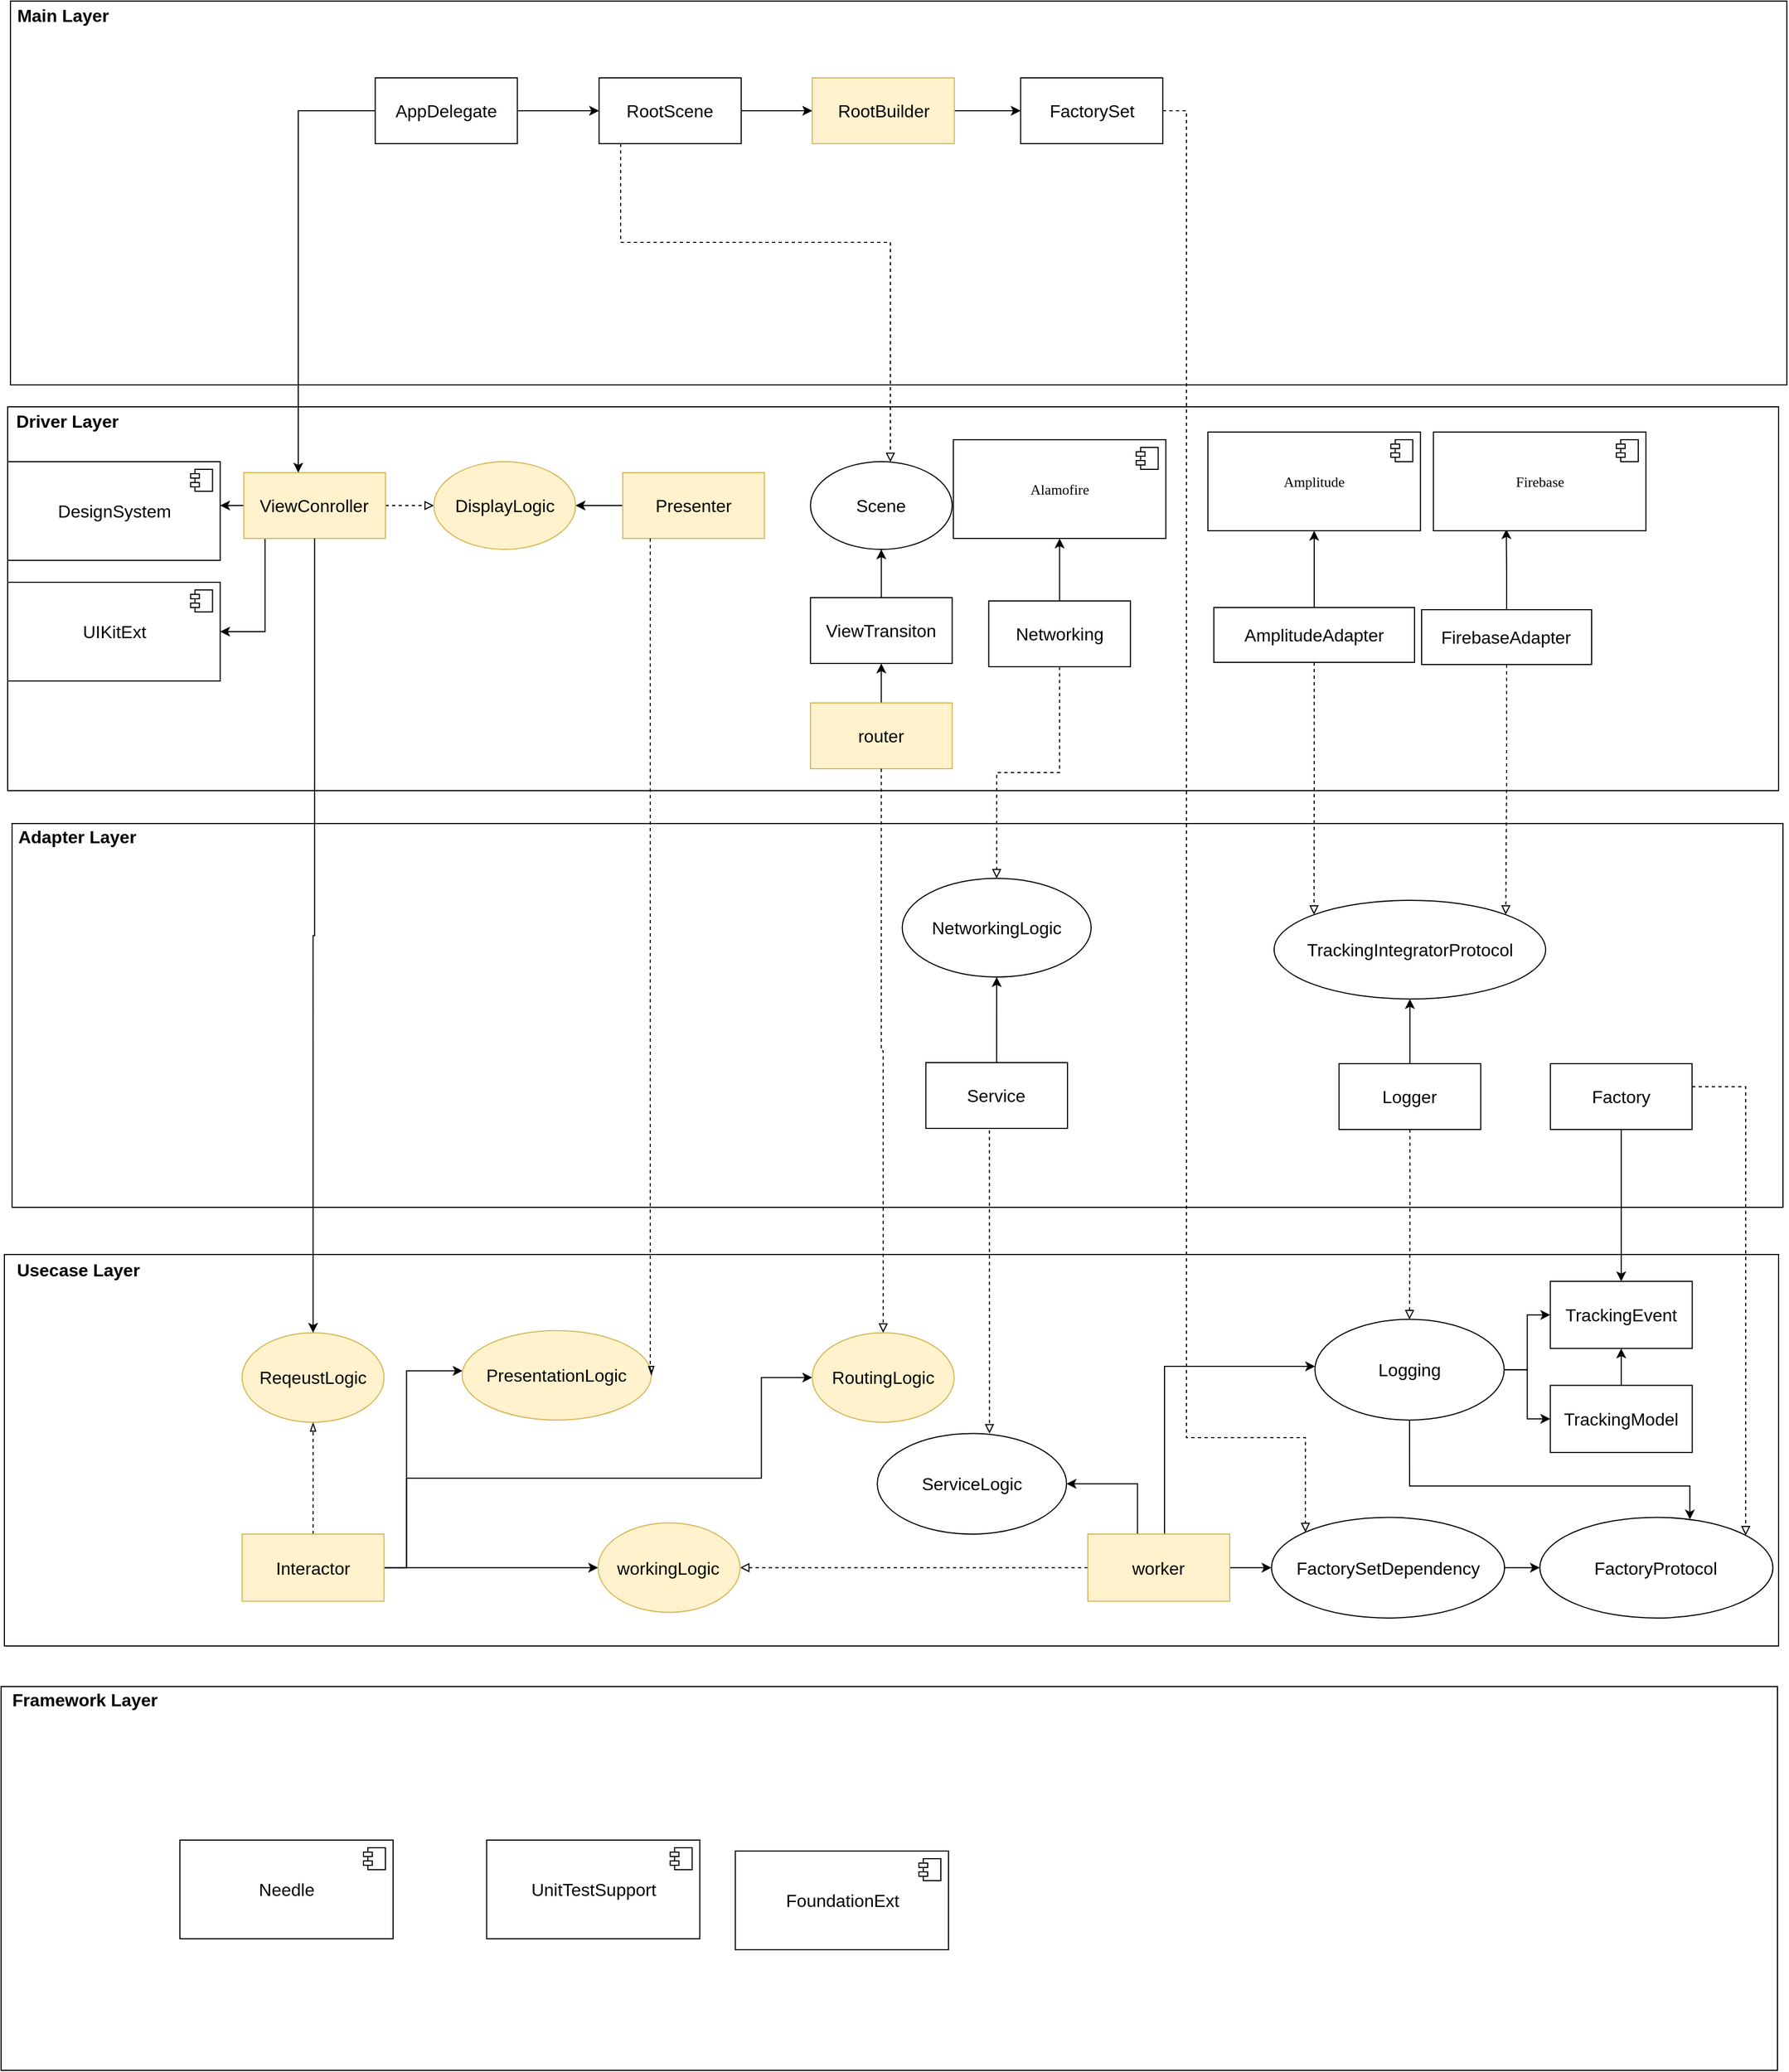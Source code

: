 <mxfile version="16.5.6" type="github">
  <diagram id="tFCrA8HCY2bKQqzYrnuj" name="모듈다이어그램">
    <mxGraphModel dx="1554" dy="914" grid="1" gridSize="10" guides="1" tooltips="1" connect="1" arrows="1" fold="1" page="1" pageScale="1" pageWidth="827" pageHeight="1169" math="0" shadow="0">
      <root>
        <mxCell id="0" />
        <mxCell id="1" parent="0" />
        <mxCell id="i3G74NsptF5IXXJmGlSM-5" value="" style="group" vertex="1" connectable="0" parent="1">
          <mxGeometry x="60" y="140" width="1620" height="350" as="geometry" />
        </mxCell>
        <mxCell id="i3G74NsptF5IXXJmGlSM-3" value="" style="whiteSpace=wrap;html=1;" vertex="1" parent="i3G74NsptF5IXXJmGlSM-5">
          <mxGeometry x="7.56" width="1620" height="350" as="geometry" />
        </mxCell>
        <mxCell id="i3G74NsptF5IXXJmGlSM-4" value="Main Layer" style="text;html=1;resizable=0;autosize=1;align=center;verticalAlign=middle;points=[];fillColor=none;strokeColor=none;rounded=0;fontStyle=1;fontSize=16;" vertex="1" parent="i3G74NsptF5IXXJmGlSM-5">
          <mxGeometry x="5.4" y="3" width="100" height="20" as="geometry" />
        </mxCell>
        <mxCell id="i3G74NsptF5IXXJmGlSM-92" style="edgeStyle=orthogonalEdgeStyle;rounded=0;orthogonalLoop=1;jettySize=auto;html=1;fontSize=16;" edge="1" parent="i3G74NsptF5IXXJmGlSM-5" source="i3G74NsptF5IXXJmGlSM-25" target="i3G74NsptF5IXXJmGlSM-90">
          <mxGeometry relative="1" as="geometry" />
        </mxCell>
        <mxCell id="i3G74NsptF5IXXJmGlSM-25" value="AppDelegate" style="rounded=0;whiteSpace=wrap;html=1;fontSize=16;" vertex="1" parent="i3G74NsptF5IXXJmGlSM-5">
          <mxGeometry x="340.2" y="70" width="129.6" height="60" as="geometry" />
        </mxCell>
        <mxCell id="i3G74NsptF5IXXJmGlSM-188" style="edgeStyle=orthogonalEdgeStyle;rounded=0;orthogonalLoop=1;jettySize=auto;html=1;fontSize=16;endArrow=classic;endFill=1;" edge="1" parent="i3G74NsptF5IXXJmGlSM-5" source="i3G74NsptF5IXXJmGlSM-26" target="i3G74NsptF5IXXJmGlSM-187">
          <mxGeometry relative="1" as="geometry" />
        </mxCell>
        <mxCell id="i3G74NsptF5IXXJmGlSM-26" value="RootBuilder" style="rounded=0;whiteSpace=wrap;html=1;fontSize=16;fillColor=#fff2cc;strokeColor=#d6b656;" vertex="1" parent="i3G74NsptF5IXXJmGlSM-5">
          <mxGeometry x="738.72" y="70" width="129.6" height="60" as="geometry" />
        </mxCell>
        <mxCell id="i3G74NsptF5IXXJmGlSM-94" style="edgeStyle=orthogonalEdgeStyle;rounded=0;orthogonalLoop=1;jettySize=auto;html=1;fontSize=16;" edge="1" parent="i3G74NsptF5IXXJmGlSM-5" source="i3G74NsptF5IXXJmGlSM-90" target="i3G74NsptF5IXXJmGlSM-26">
          <mxGeometry relative="1" as="geometry" />
        </mxCell>
        <mxCell id="i3G74NsptF5IXXJmGlSM-90" value="RootScene" style="rounded=0;whiteSpace=wrap;html=1;fontSize=16;" vertex="1" parent="i3G74NsptF5IXXJmGlSM-5">
          <mxGeometry x="544.32" y="70" width="129.6" height="60" as="geometry" />
        </mxCell>
        <mxCell id="i3G74NsptF5IXXJmGlSM-187" value="FactorySet" style="rounded=0;whiteSpace=wrap;html=1;fontSize=16;" vertex="1" parent="i3G74NsptF5IXXJmGlSM-5">
          <mxGeometry x="928.8" y="70" width="129.6" height="60" as="geometry" />
        </mxCell>
        <mxCell id="i3G74NsptF5IXXJmGlSM-6" value="" style="group" vertex="1" connectable="0" parent="1">
          <mxGeometry x="59" y="1677" width="1620" height="350" as="geometry" />
        </mxCell>
        <mxCell id="i3G74NsptF5IXXJmGlSM-7" value="" style="whiteSpace=wrap;html=1;" vertex="1" parent="i3G74NsptF5IXXJmGlSM-6">
          <mxGeometry width="1620" height="350" as="geometry" />
        </mxCell>
        <mxCell id="i3G74NsptF5IXXJmGlSM-8" value="&lt;b&gt;&lt;font style=&quot;font-size: 16px&quot;&gt;Framework Layer&lt;/font&gt;&lt;/b&gt;" style="text;html=1;resizable=0;autosize=1;align=center;verticalAlign=middle;points=[];fillColor=none;strokeColor=none;rounded=0;" vertex="1" parent="i3G74NsptF5IXXJmGlSM-6">
          <mxGeometry x="1.08" y="2" width="150" height="20" as="geometry" />
        </mxCell>
        <mxCell id="i3G74NsptF5IXXJmGlSM-39" value="Needle" style="html=1;dropTarget=0;fontSize=16;" vertex="1" parent="i3G74NsptF5IXXJmGlSM-6">
          <mxGeometry x="163.08" y="140" width="194.4" height="90" as="geometry" />
        </mxCell>
        <mxCell id="i3G74NsptF5IXXJmGlSM-40" value="" style="shape=module;jettyWidth=8;jettyHeight=4;fontSize=16;" vertex="1" parent="i3G74NsptF5IXXJmGlSM-39">
          <mxGeometry x="1" width="20" height="20" relative="1" as="geometry">
            <mxPoint x="-27" y="7" as="offset" />
          </mxGeometry>
        </mxCell>
        <mxCell id="i3G74NsptF5IXXJmGlSM-41" value="UnitTestSupport" style="html=1;dropTarget=0;fontSize=16;" vertex="1" parent="i3G74NsptF5IXXJmGlSM-6">
          <mxGeometry x="442.8" y="140" width="194.4" height="90" as="geometry" />
        </mxCell>
        <mxCell id="i3G74NsptF5IXXJmGlSM-42" value="" style="shape=module;jettyWidth=8;jettyHeight=4;fontSize=16;" vertex="1" parent="i3G74NsptF5IXXJmGlSM-41">
          <mxGeometry x="1" width="20" height="20" relative="1" as="geometry">
            <mxPoint x="-27" y="7" as="offset" />
          </mxGeometry>
        </mxCell>
        <mxCell id="i3G74NsptF5IXXJmGlSM-51" value="FoundationExt" style="html=1;dropTarget=0;fontSize=16;" vertex="1" parent="i3G74NsptF5IXXJmGlSM-6">
          <mxGeometry x="669.6" y="150" width="194.4" height="90" as="geometry" />
        </mxCell>
        <mxCell id="i3G74NsptF5IXXJmGlSM-52" value="" style="shape=module;jettyWidth=8;jettyHeight=4;fontSize=16;" vertex="1" parent="i3G74NsptF5IXXJmGlSM-51">
          <mxGeometry x="1" width="20" height="20" relative="1" as="geometry">
            <mxPoint x="-27" y="7" as="offset" />
          </mxGeometry>
        </mxCell>
        <mxCell id="i3G74NsptF5IXXJmGlSM-12" value="" style="group" vertex="1" connectable="0" parent="1">
          <mxGeometry x="65" y="510" width="1615" height="350" as="geometry" />
        </mxCell>
        <mxCell id="i3G74NsptF5IXXJmGlSM-13" value="" style="whiteSpace=wrap;html=1;" vertex="1" parent="i3G74NsptF5IXXJmGlSM-12">
          <mxGeometry width="1615" height="350" as="geometry" />
        </mxCell>
        <mxCell id="i3G74NsptF5IXXJmGlSM-14" value="Driver Layer" style="text;html=1;resizable=0;autosize=1;align=center;verticalAlign=middle;points=[];fillColor=none;strokeColor=none;rounded=0;fontStyle=1;fontSize=16;" vertex="1" parent="i3G74NsptF5IXXJmGlSM-12">
          <mxGeometry x="-1.077" y="3" width="110" height="20" as="geometry" />
        </mxCell>
        <mxCell id="i3G74NsptF5IXXJmGlSM-96" style="edgeStyle=orthogonalEdgeStyle;rounded=0;orthogonalLoop=1;jettySize=auto;html=1;fontSize=16;dashed=1;endArrow=block;endFill=0;" edge="1" parent="i3G74NsptF5IXXJmGlSM-12" source="i3G74NsptF5IXXJmGlSM-27" target="i3G74NsptF5IXXJmGlSM-37">
          <mxGeometry relative="1" as="geometry" />
        </mxCell>
        <mxCell id="i3G74NsptF5IXXJmGlSM-103" style="edgeStyle=orthogonalEdgeStyle;rounded=0;orthogonalLoop=1;jettySize=auto;html=1;fontSize=16;endArrow=classic;endFill=1;" edge="1" parent="i3G74NsptF5IXXJmGlSM-12" source="i3G74NsptF5IXXJmGlSM-27" target="i3G74NsptF5IXXJmGlSM-53">
          <mxGeometry relative="1" as="geometry">
            <Array as="points">
              <mxPoint x="204.567" y="90" />
              <mxPoint x="204.567" y="90" />
            </Array>
          </mxGeometry>
        </mxCell>
        <mxCell id="i3G74NsptF5IXXJmGlSM-104" style="edgeStyle=orthogonalEdgeStyle;rounded=0;orthogonalLoop=1;jettySize=auto;html=1;exitX=0.75;exitY=1;exitDx=0;exitDy=0;entryX=1;entryY=0.5;entryDx=0;entryDy=0;fontSize=16;endArrow=classic;endFill=1;" edge="1" parent="i3G74NsptF5IXXJmGlSM-12" source="i3G74NsptF5IXXJmGlSM-27" target="i3G74NsptF5IXXJmGlSM-88">
          <mxGeometry relative="1" as="geometry">
            <Array as="points">
              <mxPoint x="234.713" y="120" />
              <mxPoint x="234.713" y="205" />
            </Array>
          </mxGeometry>
        </mxCell>
        <mxCell id="i3G74NsptF5IXXJmGlSM-27" value="ViewConroller" style="rounded=0;whiteSpace=wrap;html=1;fontSize=16;fillColor=#fff2cc;strokeColor=#d6b656;" vertex="1" parent="i3G74NsptF5IXXJmGlSM-12">
          <mxGeometry x="215.333" y="60" width="129.2" height="60" as="geometry" />
        </mxCell>
        <mxCell id="i3G74NsptF5IXXJmGlSM-98" style="edgeStyle=orthogonalEdgeStyle;rounded=0;orthogonalLoop=1;jettySize=auto;html=1;fontSize=16;endArrow=classic;endFill=1;" edge="1" parent="i3G74NsptF5IXXJmGlSM-12" source="i3G74NsptF5IXXJmGlSM-28" target="i3G74NsptF5IXXJmGlSM-37">
          <mxGeometry relative="1" as="geometry" />
        </mxCell>
        <mxCell id="i3G74NsptF5IXXJmGlSM-28" value="Presenter" style="rounded=0;whiteSpace=wrap;html=1;fontSize=16;fillColor=#fff2cc;strokeColor=#d6b656;" vertex="1" parent="i3G74NsptF5IXXJmGlSM-12">
          <mxGeometry x="560.943" y="60" width="129.2" height="60" as="geometry" />
        </mxCell>
        <mxCell id="i3G74NsptF5IXXJmGlSM-101" style="edgeStyle=orthogonalEdgeStyle;rounded=0;orthogonalLoop=1;jettySize=auto;html=1;fontSize=16;endArrow=classic;endFill=1;" edge="1" parent="i3G74NsptF5IXXJmGlSM-12" source="i3G74NsptF5IXXJmGlSM-29" target="i3G74NsptF5IXXJmGlSM-30">
          <mxGeometry relative="1" as="geometry" />
        </mxCell>
        <mxCell id="i3G74NsptF5IXXJmGlSM-29" value="router" style="rounded=0;whiteSpace=wrap;html=1;fontSize=16;fillColor=#fff2cc;strokeColor=#d6b656;" vertex="1" parent="i3G74NsptF5IXXJmGlSM-12">
          <mxGeometry x="732.133" y="270" width="129.2" height="60" as="geometry" />
        </mxCell>
        <mxCell id="i3G74NsptF5IXXJmGlSM-102" style="edgeStyle=orthogonalEdgeStyle;rounded=0;orthogonalLoop=1;jettySize=auto;html=1;fontSize=16;endArrow=classic;endFill=1;" edge="1" parent="i3G74NsptF5IXXJmGlSM-12" source="i3G74NsptF5IXXJmGlSM-30" target="i3G74NsptF5IXXJmGlSM-31">
          <mxGeometry relative="1" as="geometry" />
        </mxCell>
        <mxCell id="i3G74NsptF5IXXJmGlSM-30" value="ViewTransiton" style="rounded=0;whiteSpace=wrap;html=1;fontSize=16;" vertex="1" parent="i3G74NsptF5IXXJmGlSM-12">
          <mxGeometry x="732.133" y="174" width="129.2" height="60" as="geometry" />
        </mxCell>
        <mxCell id="i3G74NsptF5IXXJmGlSM-31" value="Scene" style="ellipse;whiteSpace=wrap;html=1;fontSize=16;" vertex="1" parent="i3G74NsptF5IXXJmGlSM-12">
          <mxGeometry x="732.133" y="50" width="129.2" height="80" as="geometry" />
        </mxCell>
        <mxCell id="i3G74NsptF5IXXJmGlSM-37" value="DisplayLogic" style="ellipse;whiteSpace=wrap;html=1;fontSize=16;fillColor=#fff2cc;strokeColor=#d6b656;" vertex="1" parent="i3G74NsptF5IXXJmGlSM-12">
          <mxGeometry x="388.677" y="50" width="129.2" height="80" as="geometry" />
        </mxCell>
        <mxCell id="i3G74NsptF5IXXJmGlSM-53" value="DesignSystem" style="html=1;dropTarget=0;fontSize=16;" vertex="1" parent="i3G74NsptF5IXXJmGlSM-12">
          <mxGeometry y="50" width="193.8" height="90" as="geometry" />
        </mxCell>
        <mxCell id="i3G74NsptF5IXXJmGlSM-54" value="" style="shape=module;jettyWidth=8;jettyHeight=4;fontSize=16;" vertex="1" parent="i3G74NsptF5IXXJmGlSM-53">
          <mxGeometry x="1" width="20" height="20" relative="1" as="geometry">
            <mxPoint x="-27" y="7" as="offset" />
          </mxGeometry>
        </mxCell>
        <mxCell id="i3G74NsptF5IXXJmGlSM-145" value="" style="edgeStyle=orthogonalEdgeStyle;rounded=0;orthogonalLoop=1;jettySize=auto;html=1;fontSize=16;endArrow=classic;endFill=1;" edge="1" parent="i3G74NsptF5IXXJmGlSM-12" source="i3G74NsptF5IXXJmGlSM-55" target="i3G74NsptF5IXXJmGlSM-140">
          <mxGeometry relative="1" as="geometry" />
        </mxCell>
        <mxCell id="i3G74NsptF5IXXJmGlSM-55" value="AmplitudeAdapter" style="rounded=0;whiteSpace=wrap;html=1;fontSize=16;" vertex="1" parent="i3G74NsptF5IXXJmGlSM-12">
          <mxGeometry x="1099.97" y="183" width="183.033" height="50" as="geometry" />
        </mxCell>
        <mxCell id="i3G74NsptF5IXXJmGlSM-148" style="edgeStyle=orthogonalEdgeStyle;rounded=0;orthogonalLoop=1;jettySize=auto;html=1;entryX=0.343;entryY=0.984;entryDx=0;entryDy=0;entryPerimeter=0;fontSize=16;endArrow=classic;endFill=1;" edge="1" parent="i3G74NsptF5IXXJmGlSM-12" source="i3G74NsptF5IXXJmGlSM-56" target="i3G74NsptF5IXXJmGlSM-142">
          <mxGeometry relative="1" as="geometry" />
        </mxCell>
        <mxCell id="i3G74NsptF5IXXJmGlSM-56" value="FirebaseAdapter" style="rounded=0;whiteSpace=wrap;html=1;fontSize=16;" vertex="1" parent="i3G74NsptF5IXXJmGlSM-12">
          <mxGeometry x="1289.463" y="185" width="155.04" height="50" as="geometry" />
        </mxCell>
        <mxCell id="i3G74NsptF5IXXJmGlSM-88" value="UIKitExt" style="html=1;dropTarget=0;fontSize=16;" vertex="1" parent="i3G74NsptF5IXXJmGlSM-12">
          <mxGeometry y="160" width="193.8" height="90" as="geometry" />
        </mxCell>
        <mxCell id="i3G74NsptF5IXXJmGlSM-89" value="" style="shape=module;jettyWidth=8;jettyHeight=4;fontSize=16;" vertex="1" parent="i3G74NsptF5IXXJmGlSM-88">
          <mxGeometry x="1" width="20" height="20" relative="1" as="geometry">
            <mxPoint x="-27" y="7" as="offset" />
          </mxGeometry>
        </mxCell>
        <mxCell id="i3G74NsptF5IXXJmGlSM-140" value="&lt;p class=&quot;p1&quot; style=&quot;margin: 0px ; font-stretch: normal ; font-size: 13px ; line-height: normal ; font-family: &amp;#34;menlo&amp;#34; ; background-color: rgb(255 , 255 , 255)&quot;&gt;Amplitude&lt;/p&gt;" style="html=1;dropTarget=0;fontSize=16;" vertex="1" parent="i3G74NsptF5IXXJmGlSM-12">
          <mxGeometry x="1094.587" y="23" width="193.8" height="90" as="geometry" />
        </mxCell>
        <mxCell id="i3G74NsptF5IXXJmGlSM-141" value="" style="shape=module;jettyWidth=8;jettyHeight=4;fontSize=16;" vertex="1" parent="i3G74NsptF5IXXJmGlSM-140">
          <mxGeometry x="1" width="20" height="20" relative="1" as="geometry">
            <mxPoint x="-27" y="7" as="offset" />
          </mxGeometry>
        </mxCell>
        <mxCell id="i3G74NsptF5IXXJmGlSM-142" value="&lt;p class=&quot;p1&quot; style=&quot;margin: 0px ; font-stretch: normal ; font-size: 13px ; line-height: normal ; font-family: &amp;#34;menlo&amp;#34; ; background-color: rgb(255 , 255 , 255)&quot;&gt;Firebase&lt;/p&gt;" style="html=1;dropTarget=0;fontSize=16;" vertex="1" parent="i3G74NsptF5IXXJmGlSM-12">
          <mxGeometry x="1300.23" y="23" width="193.8" height="90" as="geometry" />
        </mxCell>
        <mxCell id="i3G74NsptF5IXXJmGlSM-143" value="" style="shape=module;jettyWidth=8;jettyHeight=4;fontSize=16;" vertex="1" parent="i3G74NsptF5IXXJmGlSM-142">
          <mxGeometry x="1" width="20" height="20" relative="1" as="geometry">
            <mxPoint x="-27" y="7" as="offset" />
          </mxGeometry>
        </mxCell>
        <mxCell id="i3G74NsptF5IXXJmGlSM-205" style="edgeStyle=orthogonalEdgeStyle;rounded=0;orthogonalLoop=1;jettySize=auto;html=1;fontSize=16;endArrow=classic;endFill=1;" edge="1" parent="i3G74NsptF5IXXJmGlSM-12" source="i3G74NsptF5IXXJmGlSM-201" target="i3G74NsptF5IXXJmGlSM-203">
          <mxGeometry relative="1" as="geometry" />
        </mxCell>
        <mxCell id="i3G74NsptF5IXXJmGlSM-201" value="Networking" style="rounded=0;whiteSpace=wrap;html=1;fontSize=16;" vertex="1" parent="i3G74NsptF5IXXJmGlSM-12">
          <mxGeometry x="894.71" y="177" width="129.2" height="60" as="geometry" />
        </mxCell>
        <mxCell id="i3G74NsptF5IXXJmGlSM-203" value="&lt;p class=&quot;p1&quot; style=&quot;margin: 0px ; font-stretch: normal ; font-size: 13px ; line-height: normal ; font-family: &amp;#34;menlo&amp;#34; ; background-color: rgb(255 , 255 , 255)&quot;&gt;Alamofire&lt;/p&gt;" style="html=1;dropTarget=0;fontSize=16;" vertex="1" parent="i3G74NsptF5IXXJmGlSM-12">
          <mxGeometry x="862.41" y="30" width="193.8" height="90" as="geometry" />
        </mxCell>
        <mxCell id="i3G74NsptF5IXXJmGlSM-204" value="" style="shape=module;jettyWidth=8;jettyHeight=4;fontSize=16;" vertex="1" parent="i3G74NsptF5IXXJmGlSM-203">
          <mxGeometry x="1" width="20" height="20" relative="1" as="geometry">
            <mxPoint x="-27" y="7" as="offset" />
          </mxGeometry>
        </mxCell>
        <mxCell id="i3G74NsptF5IXXJmGlSM-18" value="" style="group;dashed=1;" vertex="1" connectable="0" parent="1">
          <mxGeometry x="69" y="890" width="1615" height="350" as="geometry" />
        </mxCell>
        <mxCell id="i3G74NsptF5IXXJmGlSM-19" value="" style="whiteSpace=wrap;html=1;" vertex="1" parent="i3G74NsptF5IXXJmGlSM-18">
          <mxGeometry width="1615" height="350" as="geometry" />
        </mxCell>
        <mxCell id="i3G74NsptF5IXXJmGlSM-20" value="Adapter Layer" style="text;html=1;resizable=0;autosize=1;align=center;verticalAlign=middle;points=[];fillColor=none;strokeColor=none;rounded=0;fontStyle=1;fontSize=16;" vertex="1" parent="i3G74NsptF5IXXJmGlSM-18">
          <mxGeometry x="-1.077" y="2" width="120" height="20" as="geometry" />
        </mxCell>
        <mxCell id="i3G74NsptF5IXXJmGlSM-71" value="TrackingIntegratorProtocol" style="ellipse;whiteSpace=wrap;html=1;fontSize=16;" vertex="1" parent="i3G74NsptF5IXXJmGlSM-18">
          <mxGeometry x="1150.957" y="70" width="247.633" height="90" as="geometry" />
        </mxCell>
        <mxCell id="i3G74NsptF5IXXJmGlSM-135" style="edgeStyle=orthogonalEdgeStyle;rounded=0;orthogonalLoop=1;jettySize=auto;html=1;fontSize=16;endArrow=classic;endFill=1;" edge="1" parent="i3G74NsptF5IXXJmGlSM-18" source="i3G74NsptF5IXXJmGlSM-57" target="i3G74NsptF5IXXJmGlSM-71">
          <mxGeometry relative="1" as="geometry" />
        </mxCell>
        <mxCell id="i3G74NsptF5IXXJmGlSM-57" value="Logger" style="rounded=0;whiteSpace=wrap;html=1;fontSize=16;" vertex="1" parent="i3G74NsptF5IXXJmGlSM-18">
          <mxGeometry x="1210.173" y="219" width="129.2" height="60" as="geometry" />
        </mxCell>
        <mxCell id="i3G74NsptF5IXXJmGlSM-177" value="Factory" style="rounded=0;whiteSpace=wrap;html=1;fontSize=16;" vertex="1" parent="i3G74NsptF5IXXJmGlSM-18">
          <mxGeometry x="1402.897" y="219" width="129.2" height="60" as="geometry" />
        </mxCell>
        <mxCell id="i3G74NsptF5IXXJmGlSM-200" value="" style="edgeStyle=orthogonalEdgeStyle;rounded=0;orthogonalLoop=1;jettySize=auto;html=1;fontSize=16;endArrow=classic;endFill=1;" edge="1" parent="i3G74NsptF5IXXJmGlSM-18" source="i3G74NsptF5IXXJmGlSM-193" target="i3G74NsptF5IXXJmGlSM-199">
          <mxGeometry relative="1" as="geometry" />
        </mxCell>
        <mxCell id="i3G74NsptF5IXXJmGlSM-193" value="Service" style="rounded=0;whiteSpace=wrap;html=1;fontSize=16;" vertex="1" parent="i3G74NsptF5IXXJmGlSM-18">
          <mxGeometry x="833.34" y="218" width="129.2" height="60" as="geometry" />
        </mxCell>
        <mxCell id="i3G74NsptF5IXXJmGlSM-199" value="NetworkingLogic" style="ellipse;whiteSpace=wrap;html=1;fontSize=16;" vertex="1" parent="i3G74NsptF5IXXJmGlSM-18">
          <mxGeometry x="811.807" y="50" width="172.267" height="90" as="geometry" />
        </mxCell>
        <mxCell id="i3G74NsptF5IXXJmGlSM-21" value="" style="group" vertex="1" connectable="0" parent="1">
          <mxGeometry x="62" y="1283" width="1618" height="357" as="geometry" />
        </mxCell>
        <mxCell id="i3G74NsptF5IXXJmGlSM-22" value="" style="whiteSpace=wrap;html=1;" vertex="1" parent="i3G74NsptF5IXXJmGlSM-21">
          <mxGeometry width="1618.0" height="357" as="geometry" />
        </mxCell>
        <mxCell id="i3G74NsptF5IXXJmGlSM-23" value="&lt;b&gt;&lt;font style=&quot;font-size: 16px&quot;&gt;Usecase Layer&lt;/font&gt;&lt;/b&gt;" style="text;html=1;resizable=0;autosize=1;align=center;verticalAlign=middle;points=[];fillColor=none;strokeColor=none;rounded=0;" vertex="1" parent="i3G74NsptF5IXXJmGlSM-21">
          <mxGeometry x="1.606" y="4.08" width="130" height="20" as="geometry" />
        </mxCell>
        <mxCell id="i3G74NsptF5IXXJmGlSM-107" style="edgeStyle=orthogonalEdgeStyle;rounded=0;orthogonalLoop=1;jettySize=auto;html=1;dashed=1;fontSize=16;endArrow=blockThin;endFill=0;" edge="1" parent="i3G74NsptF5IXXJmGlSM-21" source="i3G74NsptF5IXXJmGlSM-32" target="i3G74NsptF5IXXJmGlSM-36">
          <mxGeometry relative="1" as="geometry" />
        </mxCell>
        <mxCell id="i3G74NsptF5IXXJmGlSM-108" style="edgeStyle=orthogonalEdgeStyle;rounded=0;orthogonalLoop=1;jettySize=auto;html=1;fontSize=16;endArrow=classic;endFill=1;" edge="1" parent="i3G74NsptF5IXXJmGlSM-21" source="i3G74NsptF5IXXJmGlSM-32" target="i3G74NsptF5IXXJmGlSM-35">
          <mxGeometry relative="1" as="geometry">
            <Array as="points">
              <mxPoint x="366.747" y="285.6" />
              <mxPoint x="366.747" y="106.08" />
            </Array>
          </mxGeometry>
        </mxCell>
        <mxCell id="i3G74NsptF5IXXJmGlSM-109" style="edgeStyle=orthogonalEdgeStyle;rounded=0;orthogonalLoop=1;jettySize=auto;html=1;entryX=0;entryY=0.5;entryDx=0;entryDy=0;fontSize=16;endArrow=classic;endFill=1;" edge="1" parent="i3G74NsptF5IXXJmGlSM-21" source="i3G74NsptF5IXXJmGlSM-32" target="i3G74NsptF5IXXJmGlSM-34">
          <mxGeometry relative="1" as="geometry" />
        </mxCell>
        <mxCell id="i3G74NsptF5IXXJmGlSM-128" style="edgeStyle=orthogonalEdgeStyle;rounded=0;orthogonalLoop=1;jettySize=auto;html=1;fontSize=16;endArrow=classic;endFill=1;" edge="1" parent="i3G74NsptF5IXXJmGlSM-21" source="i3G74NsptF5IXXJmGlSM-32" target="i3G74NsptF5IXXJmGlSM-126">
          <mxGeometry relative="1" as="geometry">
            <Array as="points">
              <mxPoint x="366.747" y="285.6" />
              <mxPoint x="366.747" y="204" />
              <mxPoint x="690.347" y="204" />
              <mxPoint x="690.347" y="112.2" />
            </Array>
          </mxGeometry>
        </mxCell>
        <mxCell id="i3G74NsptF5IXXJmGlSM-32" value="Interactor" style="rounded=0;whiteSpace=wrap;html=1;fontSize=16;fillColor=#fff2cc;strokeColor=#d6b656;" vertex="1" parent="i3G74NsptF5IXXJmGlSM-21">
          <mxGeometry x="216.812" y="255" width="129.44" height="61.2" as="geometry" />
        </mxCell>
        <mxCell id="i3G74NsptF5IXXJmGlSM-110" style="edgeStyle=orthogonalEdgeStyle;rounded=0;orthogonalLoop=1;jettySize=auto;html=1;fontSize=16;endArrow=block;endFill=0;dashed=1;" edge="1" parent="i3G74NsptF5IXXJmGlSM-21" source="i3G74NsptF5IXXJmGlSM-33" target="i3G74NsptF5IXXJmGlSM-34">
          <mxGeometry relative="1" as="geometry" />
        </mxCell>
        <mxCell id="i3G74NsptF5IXXJmGlSM-129" style="edgeStyle=orthogonalEdgeStyle;rounded=0;orthogonalLoop=1;jettySize=auto;html=1;fontSize=16;endArrow=classic;endFill=1;" edge="1" parent="i3G74NsptF5IXXJmGlSM-21" source="i3G74NsptF5IXXJmGlSM-33" target="i3G74NsptF5IXXJmGlSM-72">
          <mxGeometry relative="1" as="geometry">
            <Array as="points">
              <mxPoint x="1058" y="102" />
            </Array>
          </mxGeometry>
        </mxCell>
        <mxCell id="i3G74NsptF5IXXJmGlSM-173" style="edgeStyle=orthogonalEdgeStyle;rounded=0;orthogonalLoop=1;jettySize=auto;html=1;fontSize=16;endArrow=classic;endFill=1;" edge="1" parent="i3G74NsptF5IXXJmGlSM-21" source="i3G74NsptF5IXXJmGlSM-33" target="i3G74NsptF5IXXJmGlSM-171">
          <mxGeometry relative="1" as="geometry" />
        </mxCell>
        <mxCell id="i3G74NsptF5IXXJmGlSM-192" style="edgeStyle=orthogonalEdgeStyle;rounded=0;orthogonalLoop=1;jettySize=auto;html=1;fontSize=16;endArrow=classic;endFill=1;" edge="1" parent="i3G74NsptF5IXXJmGlSM-21" source="i3G74NsptF5IXXJmGlSM-33" target="i3G74NsptF5IXXJmGlSM-191">
          <mxGeometry relative="1" as="geometry">
            <Array as="points">
              <mxPoint x="1033.363" y="209.1" />
            </Array>
          </mxGeometry>
        </mxCell>
        <mxCell id="i3G74NsptF5IXXJmGlSM-33" value="worker" style="rounded=0;whiteSpace=wrap;html=1;fontSize=16;fillColor=#fff2cc;strokeColor=#d6b656;" vertex="1" parent="i3G74NsptF5IXXJmGlSM-21">
          <mxGeometry x="988.059" y="255" width="129.44" height="61.2" as="geometry" />
        </mxCell>
        <mxCell id="i3G74NsptF5IXXJmGlSM-34" value="workingLogic" style="ellipse;whiteSpace=wrap;html=1;fontSize=16;fillColor=#fff2cc;strokeColor=#d6b656;" vertex="1" parent="i3G74NsptF5IXXJmGlSM-21">
          <mxGeometry x="541.491" y="244.8" width="129.44" height="81.6" as="geometry" />
        </mxCell>
        <mxCell id="i3G74NsptF5IXXJmGlSM-35" value="PresentationLogic" style="ellipse;whiteSpace=wrap;html=1;fontSize=16;fillColor=#fff2cc;strokeColor=#d6b656;" vertex="1" parent="i3G74NsptF5IXXJmGlSM-21">
          <mxGeometry x="417.444" y="69.36" width="172.587" height="81.6" as="geometry" />
        </mxCell>
        <mxCell id="i3G74NsptF5IXXJmGlSM-36" value="ReqeustLogic" style="ellipse;whiteSpace=wrap;html=1;fontSize=16;fillColor=#fff2cc;strokeColor=#d6b656;" vertex="1" parent="i3G74NsptF5IXXJmGlSM-21">
          <mxGeometry x="216.812" y="71.4" width="129.44" height="81.6" as="geometry" />
        </mxCell>
        <mxCell id="i3G74NsptF5IXXJmGlSM-131" style="edgeStyle=orthogonalEdgeStyle;rounded=0;orthogonalLoop=1;jettySize=auto;html=1;fontSize=16;endArrow=classic;endFill=1;" edge="1" parent="i3G74NsptF5IXXJmGlSM-21" source="i3G74NsptF5IXXJmGlSM-72" target="i3G74NsptF5IXXJmGlSM-73">
          <mxGeometry relative="1" as="geometry" />
        </mxCell>
        <mxCell id="i3G74NsptF5IXXJmGlSM-133" style="edgeStyle=orthogonalEdgeStyle;rounded=0;orthogonalLoop=1;jettySize=auto;html=1;fontSize=16;endArrow=classic;endFill=1;" edge="1" parent="i3G74NsptF5IXXJmGlSM-21" source="i3G74NsptF5IXXJmGlSM-72" target="i3G74NsptF5IXXJmGlSM-74">
          <mxGeometry relative="1" as="geometry" />
        </mxCell>
        <mxCell id="i3G74NsptF5IXXJmGlSM-176" style="edgeStyle=orthogonalEdgeStyle;rounded=0;orthogonalLoop=1;jettySize=auto;html=1;fontSize=16;endArrow=classic;endFill=1;" edge="1" parent="i3G74NsptF5IXXJmGlSM-21" source="i3G74NsptF5IXXJmGlSM-72" target="i3G74NsptF5IXXJmGlSM-172">
          <mxGeometry relative="1" as="geometry">
            <Array as="points">
              <mxPoint x="1281.456" y="211.14" />
              <mxPoint x="1537.1" y="211.14" />
            </Array>
          </mxGeometry>
        </mxCell>
        <mxCell id="i3G74NsptF5IXXJmGlSM-72" value="Logging" style="ellipse;whiteSpace=wrap;html=1;fontSize=16;" vertex="1" parent="i3G74NsptF5IXXJmGlSM-21">
          <mxGeometry x="1195.163" y="59.16" width="172.587" height="91.8" as="geometry" />
        </mxCell>
        <mxCell id="i3G74NsptF5IXXJmGlSM-73" value="TrackingEvent" style="rounded=0;whiteSpace=wrap;html=1;fontSize=16;" vertex="1" parent="i3G74NsptF5IXXJmGlSM-21">
          <mxGeometry x="1409.817" y="24.48" width="129.44" height="61.2" as="geometry" />
        </mxCell>
        <mxCell id="i3G74NsptF5IXXJmGlSM-134" value="" style="edgeStyle=orthogonalEdgeStyle;rounded=0;orthogonalLoop=1;jettySize=auto;html=1;fontSize=16;endArrow=classic;endFill=1;" edge="1" parent="i3G74NsptF5IXXJmGlSM-21" source="i3G74NsptF5IXXJmGlSM-74" target="i3G74NsptF5IXXJmGlSM-73">
          <mxGeometry relative="1" as="geometry" />
        </mxCell>
        <mxCell id="i3G74NsptF5IXXJmGlSM-74" value="TrackingModel" style="rounded=0;whiteSpace=wrap;html=1;fontSize=16;" vertex="1" parent="i3G74NsptF5IXXJmGlSM-21">
          <mxGeometry x="1409.817" y="119.34" width="129.44" height="61.2" as="geometry" />
        </mxCell>
        <mxCell id="i3G74NsptF5IXXJmGlSM-126" value="RoutingLogic" style="ellipse;whiteSpace=wrap;html=1;fontSize=16;fillColor=#fff2cc;strokeColor=#d6b656;" vertex="1" parent="i3G74NsptF5IXXJmGlSM-21">
          <mxGeometry x="736.729" y="71.4" width="129.44" height="81.6" as="geometry" />
        </mxCell>
        <mxCell id="i3G74NsptF5IXXJmGlSM-174" style="edgeStyle=orthogonalEdgeStyle;rounded=0;orthogonalLoop=1;jettySize=auto;html=1;entryX=0;entryY=0.5;entryDx=0;entryDy=0;fontSize=16;endArrow=classic;endFill=1;" edge="1" parent="i3G74NsptF5IXXJmGlSM-21" source="i3G74NsptF5IXXJmGlSM-171" target="i3G74NsptF5IXXJmGlSM-172">
          <mxGeometry relative="1" as="geometry" />
        </mxCell>
        <mxCell id="i3G74NsptF5IXXJmGlSM-171" value="FactorySetDependency" style="ellipse;whiteSpace=wrap;html=1;fontSize=16;" vertex="1" parent="i3G74NsptF5IXXJmGlSM-21">
          <mxGeometry x="1155.589" y="239.7" width="212.497" height="91.8" as="geometry" />
        </mxCell>
        <mxCell id="i3G74NsptF5IXXJmGlSM-172" value="FactoryProtocol" style="ellipse;whiteSpace=wrap;html=1;fontSize=16;" vertex="1" parent="i3G74NsptF5IXXJmGlSM-21">
          <mxGeometry x="1400.312" y="239.7" width="212.497" height="91.8" as="geometry" />
        </mxCell>
        <mxCell id="i3G74NsptF5IXXJmGlSM-191" value="ServiceLogic" style="ellipse;whiteSpace=wrap;html=1;fontSize=16;" vertex="1" parent="i3G74NsptF5IXXJmGlSM-21">
          <mxGeometry x="796.056" y="163.2" width="172.587" height="91.8" as="geometry" />
        </mxCell>
        <mxCell id="i3G74NsptF5IXXJmGlSM-95" style="edgeStyle=orthogonalEdgeStyle;rounded=0;orthogonalLoop=1;jettySize=auto;html=1;fontSize=16;" edge="1" parent="1" source="i3G74NsptF5IXXJmGlSM-25" target="i3G74NsptF5IXXJmGlSM-27">
          <mxGeometry relative="1" as="geometry">
            <Array as="points">
              <mxPoint x="330" y="240" />
            </Array>
          </mxGeometry>
        </mxCell>
        <mxCell id="i3G74NsptF5IXXJmGlSM-100" style="edgeStyle=orthogonalEdgeStyle;rounded=0;orthogonalLoop=1;jettySize=auto;html=1;fontSize=16;endArrow=block;endFill=0;dashed=1;" edge="1" parent="1" source="i3G74NsptF5IXXJmGlSM-90" target="i3G74NsptF5IXXJmGlSM-31">
          <mxGeometry relative="1" as="geometry">
            <Array as="points">
              <mxPoint x="624" y="360" />
              <mxPoint x="870" y="360" />
            </Array>
          </mxGeometry>
        </mxCell>
        <mxCell id="i3G74NsptF5IXXJmGlSM-105" style="edgeStyle=orthogonalEdgeStyle;rounded=0;orthogonalLoop=1;jettySize=auto;html=1;entryX=1;entryY=0.5;entryDx=0;entryDy=0;fontSize=16;endArrow=blockThin;endFill=0;dashed=1;" edge="1" parent="1" source="i3G74NsptF5IXXJmGlSM-28" target="i3G74NsptF5IXXJmGlSM-35">
          <mxGeometry relative="1" as="geometry">
            <Array as="points">
              <mxPoint x="651" y="1391" />
            </Array>
          </mxGeometry>
        </mxCell>
        <mxCell id="i3G74NsptF5IXXJmGlSM-106" style="edgeStyle=orthogonalEdgeStyle;rounded=0;orthogonalLoop=1;jettySize=auto;html=1;fontSize=16;endArrow=classic;endFill=1;" edge="1" parent="1" source="i3G74NsptF5IXXJmGlSM-27" target="i3G74NsptF5IXXJmGlSM-36">
          <mxGeometry relative="1" as="geometry" />
        </mxCell>
        <mxCell id="i3G74NsptF5IXXJmGlSM-127" style="edgeStyle=orthogonalEdgeStyle;rounded=0;orthogonalLoop=1;jettySize=auto;html=1;dashed=1;fontSize=16;endArrow=block;endFill=0;" edge="1" parent="1" source="i3G74NsptF5IXXJmGlSM-29" target="i3G74NsptF5IXXJmGlSM-126">
          <mxGeometry relative="1" as="geometry" />
        </mxCell>
        <mxCell id="i3G74NsptF5IXXJmGlSM-132" style="edgeStyle=orthogonalEdgeStyle;rounded=0;orthogonalLoop=1;jettySize=auto;html=1;fontSize=16;endArrow=block;endFill=0;dashed=1;" edge="1" parent="1" source="i3G74NsptF5IXXJmGlSM-57" target="i3G74NsptF5IXXJmGlSM-72">
          <mxGeometry relative="1" as="geometry" />
        </mxCell>
        <mxCell id="i3G74NsptF5IXXJmGlSM-136" style="edgeStyle=orthogonalEdgeStyle;rounded=0;orthogonalLoop=1;jettySize=auto;html=1;fontSize=16;endArrow=block;endFill=0;entryX=0;entryY=0;entryDx=0;entryDy=0;dashed=1;" edge="1" parent="1" source="i3G74NsptF5IXXJmGlSM-55" target="i3G74NsptF5IXXJmGlSM-71">
          <mxGeometry relative="1" as="geometry" />
        </mxCell>
        <mxCell id="i3G74NsptF5IXXJmGlSM-137" style="edgeStyle=orthogonalEdgeStyle;rounded=0;orthogonalLoop=1;jettySize=auto;html=1;entryX=1;entryY=0;entryDx=0;entryDy=0;fontSize=16;endArrow=block;endFill=0;dashed=1;" edge="1" parent="1" source="i3G74NsptF5IXXJmGlSM-56" target="i3G74NsptF5IXXJmGlSM-71">
          <mxGeometry relative="1" as="geometry" />
        </mxCell>
        <mxCell id="i3G74NsptF5IXXJmGlSM-178" style="edgeStyle=orthogonalEdgeStyle;rounded=0;orthogonalLoop=1;jettySize=auto;html=1;fontSize=16;endArrow=block;endFill=0;dashed=1;" edge="1" parent="1" source="i3G74NsptF5IXXJmGlSM-177" target="i3G74NsptF5IXXJmGlSM-172">
          <mxGeometry relative="1" as="geometry">
            <mxPoint x="1650" y="1500" as="targetPoint" />
            <Array as="points">
              <mxPoint x="1650" y="1130" />
            </Array>
          </mxGeometry>
        </mxCell>
        <mxCell id="i3G74NsptF5IXXJmGlSM-189" style="edgeStyle=orthogonalEdgeStyle;rounded=0;orthogonalLoop=1;jettySize=auto;html=1;fontSize=16;endArrow=block;endFill=0;entryX=0;entryY=0;entryDx=0;entryDy=0;dashed=1;" edge="1" parent="1" source="i3G74NsptF5IXXJmGlSM-187" target="i3G74NsptF5IXXJmGlSM-171">
          <mxGeometry relative="1" as="geometry">
            <Array as="points">
              <mxPoint x="1140" y="240" />
              <mxPoint x="1140" y="1450" />
              <mxPoint x="1248" y="1450" />
            </Array>
          </mxGeometry>
        </mxCell>
        <mxCell id="i3G74NsptF5IXXJmGlSM-190" style="edgeStyle=orthogonalEdgeStyle;rounded=0;orthogonalLoop=1;jettySize=auto;html=1;fontSize=16;endArrow=classic;endFill=1;" edge="1" parent="1" source="i3G74NsptF5IXXJmGlSM-177" target="i3G74NsptF5IXXJmGlSM-73">
          <mxGeometry relative="1" as="geometry" />
        </mxCell>
        <mxCell id="i3G74NsptF5IXXJmGlSM-198" style="edgeStyle=orthogonalEdgeStyle;rounded=0;orthogonalLoop=1;jettySize=auto;html=1;dashed=1;fontSize=16;endArrow=block;endFill=0;entryX=0.5;entryY=0;entryDx=0;entryDy=0;" edge="1" parent="1">
          <mxGeometry relative="1" as="geometry">
            <mxPoint x="956" y="1168" as="sourcePoint" />
            <mxPoint x="960.349" y="1446.2" as="targetPoint" />
            <Array as="points">
              <mxPoint x="960" y="1168" />
            </Array>
          </mxGeometry>
        </mxCell>
        <mxCell id="i3G74NsptF5IXXJmGlSM-202" style="edgeStyle=orthogonalEdgeStyle;rounded=0;orthogonalLoop=1;jettySize=auto;html=1;fontSize=16;endArrow=block;endFill=0;dashed=1;" edge="1" parent="1" source="i3G74NsptF5IXXJmGlSM-201" target="i3G74NsptF5IXXJmGlSM-199">
          <mxGeometry relative="1" as="geometry" />
        </mxCell>
      </root>
    </mxGraphModel>
  </diagram>
</mxfile>
